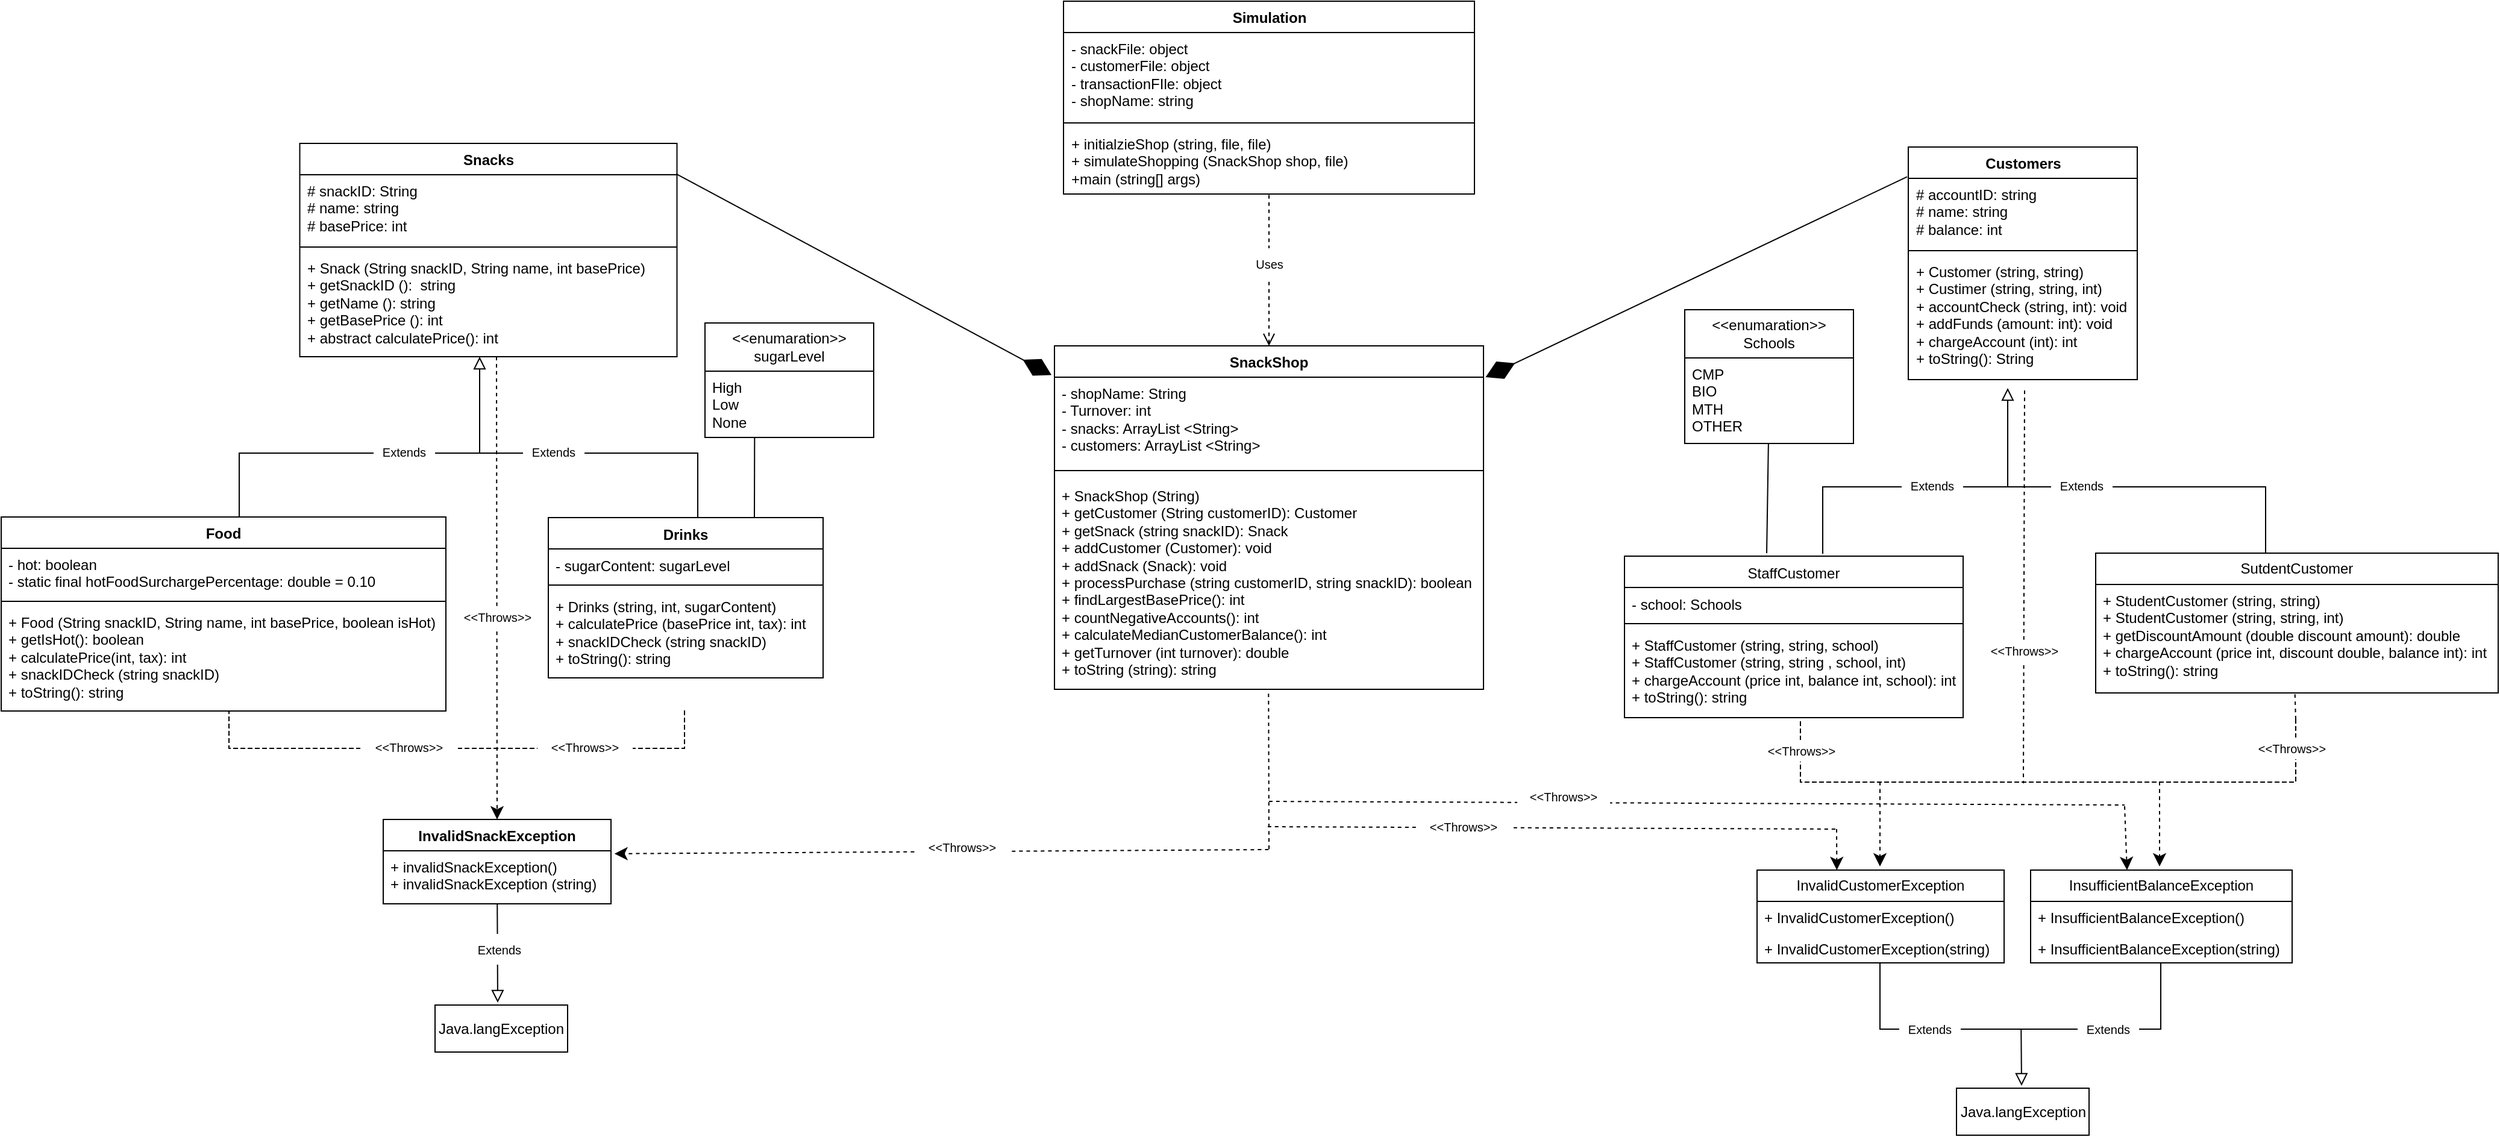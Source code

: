 <mxfile version="24.2.5" type="github">
  <diagram name="Page-1" id="tVBM0BkGy3Blwydw3Kbp">
    <mxGraphModel dx="2538" dy="744" grid="0" gridSize="10" guides="1" tooltips="1" connect="1" arrows="1" fold="1" page="0" pageScale="1" pageWidth="850" pageHeight="1100" math="0" shadow="0">
      <root>
        <mxCell id="0" />
        <mxCell id="1" parent="0" />
        <mxCell id="iGVqIpidSkLBgFhA71UM-49" value="SnackShop" style="swimlane;fontStyle=1;align=center;verticalAlign=top;childLayout=stackLayout;horizontal=1;startSize=26;horizontalStack=0;resizeParent=1;resizeParentMax=0;resizeLast=0;collapsible=1;marginBottom=0;whiteSpace=wrap;html=1;" parent="1" vertex="1">
          <mxGeometry x="758" y="835" width="356" height="285" as="geometry" />
        </mxCell>
        <mxCell id="iGVqIpidSkLBgFhA71UM-50" value="- shopName: String&lt;div&gt;- Turnover: int&lt;/div&gt;&lt;div&gt;- snacks: ArrayList&amp;nbsp;&amp;lt;String&amp;gt;&lt;/div&gt;&lt;div&gt;- customers: ArrayList &amp;lt;String&amp;gt;&lt;/div&gt;" style="text;strokeColor=none;fillColor=none;align=left;verticalAlign=top;spacingLeft=4;spacingRight=4;overflow=hidden;rotatable=0;points=[[0,0.5],[1,0.5]];portConstraint=eastwest;whiteSpace=wrap;html=1;" parent="iGVqIpidSkLBgFhA71UM-49" vertex="1">
          <mxGeometry y="26" width="356" height="70" as="geometry" />
        </mxCell>
        <mxCell id="iGVqIpidSkLBgFhA71UM-51" value="" style="line;strokeWidth=1;fillColor=none;align=left;verticalAlign=middle;spacingTop=-1;spacingLeft=3;spacingRight=3;rotatable=0;labelPosition=right;points=[];portConstraint=eastwest;strokeColor=inherit;" parent="iGVqIpidSkLBgFhA71UM-49" vertex="1">
          <mxGeometry y="96" width="356" height="15" as="geometry" />
        </mxCell>
        <mxCell id="iGVqIpidSkLBgFhA71UM-52" value="+ SnackShop (String)&lt;div&gt;+ getCustomer (String customerID): Customer&lt;/div&gt;&lt;div&gt;+ getSnack (string snackID): Snack&lt;br&gt;&lt;div&gt;+ addCustomer (Customer): void&lt;br&gt;+ addSnack (Snack): void&lt;/div&gt;&lt;div&gt;+ processPurchase (string customerID, string snackID): boolean&lt;/div&gt;&lt;div&gt;+ findLargestBasePrice(): int&lt;/div&gt;&lt;div&gt;+ countNegativeAccounts(): int&lt;/div&gt;&lt;div&gt;+ calculateMedianCustomerBalance(): int&lt;/div&gt;&lt;div&gt;+ getTurnover (int turnover): double&lt;/div&gt;&lt;div&gt;+ toString (string): string&lt;/div&gt;&lt;/div&gt;" style="text;strokeColor=none;fillColor=none;align=left;verticalAlign=top;spacingLeft=4;spacingRight=4;overflow=hidden;rotatable=0;points=[[0,0.5],[1,0.5]];portConstraint=eastwest;whiteSpace=wrap;html=1;" parent="iGVqIpidSkLBgFhA71UM-49" vertex="1">
          <mxGeometry y="111" width="356" height="174" as="geometry" />
        </mxCell>
        <mxCell id="iGVqIpidSkLBgFhA71UM-139" value="" style="group" parent="1" vertex="1" connectable="0">
          <mxGeometry x="72" y="667" width="536" height="754" as="geometry" />
        </mxCell>
        <mxCell id="iGVqIpidSkLBgFhA71UM-9" value="Snacks" style="swimlane;fontStyle=1;align=center;verticalAlign=top;childLayout=stackLayout;horizontal=1;startSize=26;horizontalStack=0;resizeParent=1;resizeParentMax=0;resizeLast=0;collapsible=1;marginBottom=0;whiteSpace=wrap;html=1;" parent="iGVqIpidSkLBgFhA71UM-139" vertex="1">
          <mxGeometry x="59.75" width="313" height="177" as="geometry" />
        </mxCell>
        <mxCell id="iGVqIpidSkLBgFhA71UM-10" value="# snackID: String&lt;div&gt;# name: string&lt;/div&gt;&lt;div&gt;# basePrice: int&lt;/div&gt;" style="text;strokeColor=none;fillColor=none;align=left;verticalAlign=top;spacingLeft=4;spacingRight=4;overflow=hidden;rotatable=0;points=[[0,0.5],[1,0.5]];portConstraint=eastwest;whiteSpace=wrap;html=1;" parent="iGVqIpidSkLBgFhA71UM-9" vertex="1">
          <mxGeometry y="26" width="313" height="56" as="geometry" />
        </mxCell>
        <mxCell id="iGVqIpidSkLBgFhA71UM-11" value="" style="line;strokeWidth=1;fillColor=none;align=left;verticalAlign=middle;spacingTop=-1;spacingLeft=3;spacingRight=3;rotatable=0;labelPosition=right;points=[];portConstraint=eastwest;strokeColor=inherit;" parent="iGVqIpidSkLBgFhA71UM-9" vertex="1">
          <mxGeometry y="82" width="313" height="8" as="geometry" />
        </mxCell>
        <mxCell id="iGVqIpidSkLBgFhA71UM-12" value="+ Snack (String snackID, String name, int basePrice)&lt;div&gt;+ getSnackID ():&amp;nbsp; string&lt;/div&gt;&lt;div&gt;+ getName (): string&lt;/div&gt;&lt;div&gt;+ getBasePrice (): int&lt;br&gt;&lt;div&gt;+ abstract calculatePrice(): int&lt;/div&gt;&lt;/div&gt;" style="text;strokeColor=none;fillColor=none;align=left;verticalAlign=top;spacingLeft=4;spacingRight=4;overflow=hidden;rotatable=0;points=[[0,0.5],[1,0.5]];portConstraint=eastwest;whiteSpace=wrap;html=1;" parent="iGVqIpidSkLBgFhA71UM-9" vertex="1">
          <mxGeometry y="90" width="313" height="87" as="geometry" />
        </mxCell>
        <mxCell id="iGVqIpidSkLBgFhA71UM-17" value="Drinks" style="swimlane;fontStyle=1;align=center;verticalAlign=top;childLayout=stackLayout;horizontal=1;startSize=26;horizontalStack=0;resizeParent=1;resizeParentMax=0;resizeLast=0;collapsible=1;marginBottom=0;whiteSpace=wrap;html=1;spacingBottom=-2;" parent="iGVqIpidSkLBgFhA71UM-139" vertex="1">
          <mxGeometry x="266" y="310.5" width="228" height="133" as="geometry" />
        </mxCell>
        <mxCell id="iGVqIpidSkLBgFhA71UM-18" value="- sugarContent: sugarLevel" style="text;strokeColor=none;fillColor=none;align=left;verticalAlign=top;spacingLeft=4;spacingRight=4;overflow=hidden;rotatable=0;points=[[0,0.5],[1,0.5]];portConstraint=eastwest;whiteSpace=wrap;html=1;" parent="iGVqIpidSkLBgFhA71UM-17" vertex="1">
          <mxGeometry y="26" width="228" height="26" as="geometry" />
        </mxCell>
        <mxCell id="iGVqIpidSkLBgFhA71UM-19" value="" style="line;strokeWidth=1;fillColor=none;align=left;verticalAlign=middle;spacingTop=-1;spacingLeft=3;spacingRight=3;rotatable=0;labelPosition=right;points=[];portConstraint=eastwest;strokeColor=inherit;" parent="iGVqIpidSkLBgFhA71UM-17" vertex="1">
          <mxGeometry y="52" width="228" height="8" as="geometry" />
        </mxCell>
        <mxCell id="iGVqIpidSkLBgFhA71UM-20" value="+ Drinks (string, int, sugarContent)&lt;div&gt;&lt;span style=&quot;background-color: initial;&quot;&gt;+&amp;nbsp;&lt;/span&gt;&lt;span style=&quot;background-color: initial;&quot;&gt;calculatePrice (basePrice&amp;nbsp;&lt;/span&gt;&lt;span style=&quot;background-color: initial;&quot;&gt;int&lt;/span&gt;&lt;span style=&quot;background-color: initial;&quot;&gt;, tax): int&lt;/span&gt;&lt;br&gt;&lt;/div&gt;&lt;div&gt;&lt;div&gt;+ snackIDCheck (string snackID)&lt;/div&gt;&lt;div&gt;+ toString(): string&lt;/div&gt;&lt;/div&gt;" style="text;strokeColor=none;fillColor=none;align=left;verticalAlign=top;spacingLeft=4;spacingRight=4;overflow=hidden;rotatable=0;points=[[0,0.5],[1,0.5]];portConstraint=eastwest;whiteSpace=wrap;html=1;spacingBottom=0;spacingTop=0;" parent="iGVqIpidSkLBgFhA71UM-17" vertex="1">
          <mxGeometry y="60" width="228" height="73" as="geometry" />
        </mxCell>
        <mxCell id="iGVqIpidSkLBgFhA71UM-69" value="" style="shape=partialRectangle;whiteSpace=wrap;html=1;bottom=1;right=1;left=1;top=0;fillColor=none;routingCenterX=-0.5;rotation=-180;" parent="iGVqIpidSkLBgFhA71UM-139" vertex="1">
          <mxGeometry x="9.5" y="257" width="380.5" height="53" as="geometry" />
        </mxCell>
        <mxCell id="iGVqIpidSkLBgFhA71UM-70" value="" style="endArrow=block;html=1;rounded=0;fontSize=12;startSize=8;endSize=8;curved=1;endFill=0;exitX=0.5;exitY=1;exitDx=0;exitDy=0;entryX=0.5;entryY=1;entryDx=0;entryDy=0;" parent="iGVqIpidSkLBgFhA71UM-139" edge="1">
          <mxGeometry width="50" height="50" relative="1" as="geometry">
            <mxPoint x="209" y="257" as="sourcePoint" />
            <mxPoint x="209" y="177" as="targetPoint" />
          </mxGeometry>
        </mxCell>
        <mxCell id="iGVqIpidSkLBgFhA71UM-72" value="&lt;font style=&quot;font-size: 10px;&quot;&gt;Extends&lt;/font&gt;" style="text;html=1;align=center;verticalAlign=middle;whiteSpace=wrap;rounded=0;fontSize=10;fillColor=default;" parent="iGVqIpidSkLBgFhA71UM-139" vertex="1">
          <mxGeometry x="245" y="243" width="51" height="25.5" as="geometry" />
        </mxCell>
        <mxCell id="iGVqIpidSkLBgFhA71UM-74" value="&lt;font style=&quot;font-size: 10px;&quot;&gt;Extends&lt;/font&gt;" style="text;html=1;align=center;verticalAlign=middle;whiteSpace=wrap;rounded=0;fontSize=10;fillColor=default;" parent="iGVqIpidSkLBgFhA71UM-139" vertex="1">
          <mxGeometry x="121" y="243" width="51" height="25.5" as="geometry" />
        </mxCell>
        <mxCell id="iGVqIpidSkLBgFhA71UM-76" value="InvalidSnackException" style="swimlane;fontStyle=1;align=center;verticalAlign=top;childLayout=stackLayout;horizontal=1;startSize=26;horizontalStack=0;resizeParent=1;resizeParentMax=0;resizeLast=0;collapsible=1;marginBottom=0;whiteSpace=wrap;html=1;" parent="iGVqIpidSkLBgFhA71UM-139" vertex="1">
          <mxGeometry x="129" y="561" width="189" height="70" as="geometry" />
        </mxCell>
        <mxCell id="iGVqIpidSkLBgFhA71UM-77" value="+ invalidSnackException()&lt;div&gt;+&amp;nbsp;&lt;span style=&quot;background-color: initial;&quot;&gt;invalidSnackException (string)&lt;/span&gt;&lt;/div&gt;" style="text;strokeColor=none;fillColor=none;align=left;verticalAlign=top;spacingLeft=4;spacingRight=4;overflow=hidden;rotatable=0;points=[[0,0.5],[1,0.5]];portConstraint=eastwest;whiteSpace=wrap;html=1;" parent="iGVqIpidSkLBgFhA71UM-76" vertex="1">
          <mxGeometry y="26" width="189" height="44" as="geometry" />
        </mxCell>
        <mxCell id="iGVqIpidSkLBgFhA71UM-84" value="" style="shape=partialRectangle;whiteSpace=wrap;html=1;bottom=1;right=1;left=1;top=0;fillColor=none;routingCenterX=-0.5;rotation=0;dashed=1;" parent="iGVqIpidSkLBgFhA71UM-139" vertex="1">
          <mxGeometry x="1" y="471" width="378" height="31" as="geometry" />
        </mxCell>
        <mxCell id="iGVqIpidSkLBgFhA71UM-87" value="" style="endArrow=classic;html=1;rounded=0;fontSize=12;startSize=8;endSize=8;curved=1;dashed=1;entryX=0.5;entryY=0;entryDx=0;entryDy=0;" parent="iGVqIpidSkLBgFhA71UM-139" target="iGVqIpidSkLBgFhA71UM-76" edge="1">
          <mxGeometry width="50" height="50" relative="1" as="geometry">
            <mxPoint x="223" y="177" as="sourcePoint" />
            <mxPoint x="223" y="401" as="targetPoint" />
          </mxGeometry>
        </mxCell>
        <mxCell id="iGVqIpidSkLBgFhA71UM-88" value="&amp;lt;&amp;lt;Throws&amp;gt;&amp;gt;" style="text;html=1;align=center;verticalAlign=middle;whiteSpace=wrap;rounded=0;fontSize=10;fillColor=default;" parent="iGVqIpidSkLBgFhA71UM-139" vertex="1">
          <mxGeometry x="194" y="384" width="60" height="18" as="geometry" />
        </mxCell>
        <mxCell id="iGVqIpidSkLBgFhA71UM-89" value="&amp;lt;&amp;lt;Throws&amp;gt;&amp;gt;" style="text;html=1;align=center;verticalAlign=middle;whiteSpace=wrap;rounded=0;fontSize=10;fillColor=default;strokeWidth=11;" parent="iGVqIpidSkLBgFhA71UM-139" vertex="1">
          <mxGeometry x="110" y="492" width="81" height="18" as="geometry" />
        </mxCell>
        <mxCell id="iGVqIpidSkLBgFhA71UM-90" value="&amp;lt;&amp;lt;Throws&amp;gt;&amp;gt;" style="text;html=1;align=center;verticalAlign=middle;whiteSpace=wrap;rounded=0;fontSize=10;fillColor=default;strokeWidth=11;" parent="iGVqIpidSkLBgFhA71UM-139" vertex="1">
          <mxGeometry x="257" y="492" width="79" height="18" as="geometry" />
        </mxCell>
        <mxCell id="iGVqIpidSkLBgFhA71UM-91" value="" style="endArrow=block;html=1;rounded=0;fontSize=12;startSize=8;endSize=8;curved=1;endFill=0;" parent="iGVqIpidSkLBgFhA71UM-139" edge="1">
          <mxGeometry width="50" height="50" relative="1" as="geometry">
            <mxPoint x="223.63" y="631" as="sourcePoint" />
            <mxPoint x="224" y="713" as="targetPoint" />
          </mxGeometry>
        </mxCell>
        <mxCell id="iGVqIpidSkLBgFhA71UM-94" value="Java.langException" style="html=1;whiteSpace=wrap;" parent="iGVqIpidSkLBgFhA71UM-139" vertex="1">
          <mxGeometry x="172" y="715" width="110" height="39" as="geometry" />
        </mxCell>
        <mxCell id="iGVqIpidSkLBgFhA71UM-132" value="&lt;font style=&quot;font-size: 10px;&quot;&gt;Extends&lt;/font&gt;" style="text;html=1;align=center;verticalAlign=middle;whiteSpace=wrap;rounded=0;fontSize=10;fillColor=default;" parent="iGVqIpidSkLBgFhA71UM-139" vertex="1">
          <mxGeometry x="199.5" y="656" width="51" height="25.5" as="geometry" />
        </mxCell>
        <mxCell id="iGVqIpidSkLBgFhA71UM-63" value="&amp;lt;&amp;lt;enumaration&amp;gt;&amp;gt;&lt;div&gt;sugarLevel&lt;/div&gt;" style="swimlane;fontStyle=0;childLayout=stackLayout;horizontal=1;startSize=40;fillColor=none;horizontalStack=0;resizeParent=1;resizeParentMax=0;resizeLast=0;collapsible=1;marginBottom=0;whiteSpace=wrap;html=1;" parent="iGVqIpidSkLBgFhA71UM-139" vertex="1">
          <mxGeometry x="396" y="149" width="140" height="95" as="geometry" />
        </mxCell>
        <mxCell id="iGVqIpidSkLBgFhA71UM-64" value="High&lt;div&gt;Low&lt;/div&gt;&lt;div&gt;None&lt;/div&gt;" style="text;strokeColor=none;fillColor=none;align=left;verticalAlign=top;spacingLeft=4;spacingRight=4;overflow=hidden;rotatable=0;points=[[0,0.5],[1,0.5]];portConstraint=eastwest;whiteSpace=wrap;html=1;" parent="iGVqIpidSkLBgFhA71UM-63" vertex="1">
          <mxGeometry y="40" width="140" height="55" as="geometry" />
        </mxCell>
        <mxCell id="iGVqIpidSkLBgFhA71UM-67" value="" style="endArrow=none;html=1;rounded=0;fontSize=12;startSize=8;endSize=8;curved=0;exitX=0.294;exitY=1.004;exitDx=0;exitDy=0;exitPerimeter=0;entryX=0.75;entryY=0;entryDx=0;entryDy=0;" parent="iGVqIpidSkLBgFhA71UM-139" source="iGVqIpidSkLBgFhA71UM-64" edge="1" target="iGVqIpidSkLBgFhA71UM-17">
          <mxGeometry width="50" height="50" relative="1" as="geometry">
            <mxPoint x="413" y="259" as="sourcePoint" />
            <mxPoint x="438" y="307" as="targetPoint" />
            <Array as="points" />
          </mxGeometry>
        </mxCell>
        <mxCell id="iGVqIpidSkLBgFhA71UM-13" value="Food" style="swimlane;fontStyle=1;align=center;verticalAlign=top;childLayout=stackLayout;horizontal=1;startSize=26;horizontalStack=0;resizeParent=1;resizeParentMax=0;resizeLast=0;collapsible=1;marginBottom=0;whiteSpace=wrap;html=1;" parent="iGVqIpidSkLBgFhA71UM-139" vertex="1">
          <mxGeometry x="-188" y="310" width="369" height="161" as="geometry" />
        </mxCell>
        <mxCell id="iGVqIpidSkLBgFhA71UM-14" value="- hot: boolean&lt;br&gt;-&amp;nbsp;&lt;span style=&quot;background-color: initial;&quot;&gt;static final hotFoodSurchargePercentage: double = 0.10&lt;/span&gt;" style="text;strokeColor=none;fillColor=none;align=left;verticalAlign=top;spacingLeft=4;spacingRight=4;overflow=hidden;rotatable=0;points=[[0,0.5],[1,0.5]];portConstraint=eastwest;whiteSpace=wrap;html=1;" parent="iGVqIpidSkLBgFhA71UM-13" vertex="1">
          <mxGeometry y="26" width="369" height="40" as="geometry" />
        </mxCell>
        <mxCell id="iGVqIpidSkLBgFhA71UM-15" value="" style="line;strokeWidth=1;fillColor=none;align=left;verticalAlign=middle;spacingTop=-1;spacingLeft=3;spacingRight=3;rotatable=0;labelPosition=right;points=[];portConstraint=eastwest;strokeColor=inherit;" parent="iGVqIpidSkLBgFhA71UM-13" vertex="1">
          <mxGeometry y="66" width="369" height="8" as="geometry" />
        </mxCell>
        <mxCell id="iGVqIpidSkLBgFhA71UM-16" value="+ Food (String snackID, String name, int basePrice, boolean isHot)&lt;div&gt;&lt;div&gt;&lt;span style=&quot;background-color: initial;&quot;&gt;+ getIsHot(): boolean&lt;/span&gt;&lt;/div&gt;&lt;div&gt;&lt;span style=&quot;background-color: initial;&quot;&gt;+ calculatePrice(int, tax): int&lt;/span&gt;&lt;br&gt;&lt;/div&gt;&lt;/div&gt;&lt;div&gt;+ snackIDCheck (string snackID)&lt;/div&gt;&lt;div&gt;+ toString(): string&lt;/div&gt;" style="text;strokeColor=none;fillColor=none;align=left;verticalAlign=top;spacingLeft=4;spacingRight=4;overflow=hidden;rotatable=0;points=[[0,0.5],[1,0.5]];portConstraint=eastwest;whiteSpace=wrap;html=1;spacing=2;" parent="iGVqIpidSkLBgFhA71UM-13" vertex="1">
          <mxGeometry y="74" width="369" height="87" as="geometry" />
        </mxCell>
        <mxCell id="iGVqIpidSkLBgFhA71UM-21" style="edgeStyle=none;curved=1;rounded=0;orthogonalLoop=1;jettySize=auto;html=1;exitX=0.75;exitY=0;exitDx=0;exitDy=0;fontSize=12;startSize=8;endSize=8;" parent="iGVqIpidSkLBgFhA71UM-139" source="iGVqIpidSkLBgFhA71UM-13" target="iGVqIpidSkLBgFhA71UM-13" edge="1">
          <mxGeometry relative="1" as="geometry" />
        </mxCell>
        <mxCell id="iGVqIpidSkLBgFhA71UM-138" value="" style="group" parent="1" vertex="1" connectable="0">
          <mxGeometry x="1279" y="663" width="677" height="827" as="geometry" />
        </mxCell>
        <mxCell id="iGVqIpidSkLBgFhA71UM-31" value="SutdentCustomer" style="swimlane;fontStyle=0;childLayout=stackLayout;horizontal=1;startSize=26;fillColor=none;horizontalStack=0;resizeParent=1;resizeParentMax=0;resizeLast=0;collapsible=1;marginBottom=0;whiteSpace=wrap;html=1;" parent="iGVqIpidSkLBgFhA71UM-138" vertex="1">
          <mxGeometry x="343" y="344" width="334" height="116" as="geometry" />
        </mxCell>
        <mxCell id="iGVqIpidSkLBgFhA71UM-32" value="+ StudentCustomer (string, string)&lt;div&gt;+ StudentCustomer (string, string, int)&lt;br&gt;&lt;/div&gt;&lt;div&gt;&lt;span style=&quot;background-color: initial;&quot;&gt;+ getDiscountAmount (double discount amount): double&lt;/span&gt;&lt;br&gt;&lt;/div&gt;&lt;div&gt;&lt;div&gt;+ chargeAccount (price int, discount double, balance int): int&lt;br&gt;&lt;/div&gt;&lt;/div&gt;&lt;div&gt;+ toString(): string&lt;/div&gt;" style="text;strokeColor=none;fillColor=none;align=left;verticalAlign=top;spacingLeft=4;spacingRight=4;overflow=hidden;rotatable=0;points=[[0,0.5],[1,0.5]];portConstraint=eastwest;whiteSpace=wrap;html=1;" parent="iGVqIpidSkLBgFhA71UM-31" vertex="1">
          <mxGeometry y="26" width="334" height="90" as="geometry" />
        </mxCell>
        <mxCell id="iGVqIpidSkLBgFhA71UM-33" value="&lt;span style=&quot;font-weight: 400;&quot;&gt;StaffCustomer&lt;/span&gt;" style="swimlane;fontStyle=1;align=center;verticalAlign=top;childLayout=stackLayout;horizontal=1;startSize=26;horizontalStack=0;resizeParent=1;resizeParentMax=0;resizeLast=0;collapsible=1;marginBottom=0;whiteSpace=wrap;html=1;" parent="iGVqIpidSkLBgFhA71UM-138" vertex="1">
          <mxGeometry x="-48" y="346.5" width="281" height="134" as="geometry" />
        </mxCell>
        <mxCell id="iGVqIpidSkLBgFhA71UM-34" value="- school: Schools" style="text;strokeColor=none;fillColor=none;align=left;verticalAlign=top;spacingLeft=4;spacingRight=4;overflow=hidden;rotatable=0;points=[[0,0.5],[1,0.5]];portConstraint=eastwest;whiteSpace=wrap;html=1;" parent="iGVqIpidSkLBgFhA71UM-33" vertex="1">
          <mxGeometry y="26" width="281" height="26" as="geometry" />
        </mxCell>
        <mxCell id="iGVqIpidSkLBgFhA71UM-35" value="" style="line;strokeWidth=1;fillColor=none;align=left;verticalAlign=middle;spacingTop=-1;spacingLeft=3;spacingRight=3;rotatable=0;labelPosition=right;points=[];portConstraint=eastwest;strokeColor=inherit;" parent="iGVqIpidSkLBgFhA71UM-33" vertex="1">
          <mxGeometry y="52" width="281" height="8" as="geometry" />
        </mxCell>
        <mxCell id="iGVqIpidSkLBgFhA71UM-36" value="+ StaffCustomer (string, string, school)&lt;div&gt;+ StaffCustomer (string, string , school, int)&lt;br&gt;&lt;div&gt;&lt;span style=&quot;background-color: initial;&quot;&gt;+ chargeAccount (price int, balance int, school): int&lt;/span&gt;&lt;br&gt;&lt;/div&gt;&lt;div&gt;&lt;span style=&quot;background-color: initial;&quot;&gt;+ toString(): string&lt;/span&gt;&lt;/div&gt;&lt;div&gt;&lt;br&gt;&lt;/div&gt;&lt;/div&gt;" style="text;strokeColor=none;fillColor=none;align=left;verticalAlign=top;spacingLeft=4;spacingRight=4;overflow=hidden;rotatable=0;points=[[0,0.5],[1,0.5]];portConstraint=eastwest;whiteSpace=wrap;html=1;" parent="iGVqIpidSkLBgFhA71UM-33" vertex="1">
          <mxGeometry y="60" width="281" height="74" as="geometry" />
        </mxCell>
        <mxCell id="iGVqIpidSkLBgFhA71UM-41" value="InvalidCustomerException" style="swimlane;fontStyle=0;childLayout=stackLayout;horizontal=1;startSize=26;fillColor=none;horizontalStack=0;resizeParent=1;resizeParentMax=0;resizeLast=0;collapsible=1;marginBottom=0;whiteSpace=wrap;html=1;" parent="iGVqIpidSkLBgFhA71UM-138" vertex="1">
          <mxGeometry x="62" y="607" width="205" height="77" as="geometry" />
        </mxCell>
        <mxCell id="iGVqIpidSkLBgFhA71UM-42" value="&lt;span style=&quot;text-align: center;&quot;&gt;+ InvalidCustomerException()&lt;/span&gt;" style="text;strokeColor=none;fillColor=none;align=left;verticalAlign=top;spacingLeft=4;spacingRight=4;overflow=hidden;rotatable=0;points=[[0,0.5],[1,0.5]];portConstraint=eastwest;whiteSpace=wrap;html=1;" parent="iGVqIpidSkLBgFhA71UM-41" vertex="1">
          <mxGeometry y="26" width="205" height="26" as="geometry" />
        </mxCell>
        <mxCell id="iGVqIpidSkLBgFhA71UM-43" value="&lt;span style=&quot;text-align: center;&quot;&gt;+ InvalidCustomerException(string)&lt;/span&gt;" style="text;strokeColor=none;fillColor=none;align=left;verticalAlign=top;spacingLeft=4;spacingRight=4;overflow=hidden;rotatable=0;points=[[0,0.5],[1,0.5]];portConstraint=eastwest;whiteSpace=wrap;html=1;" parent="iGVqIpidSkLBgFhA71UM-41" vertex="1">
          <mxGeometry y="52" width="205" height="25" as="geometry" />
        </mxCell>
        <mxCell id="iGVqIpidSkLBgFhA71UM-44" value="InsufficientBalanceException" style="swimlane;fontStyle=0;childLayout=stackLayout;horizontal=1;startSize=26;fillColor=none;horizontalStack=0;resizeParent=1;resizeParentMax=0;resizeLast=0;collapsible=1;marginBottom=0;whiteSpace=wrap;html=1;" parent="iGVqIpidSkLBgFhA71UM-138" vertex="1">
          <mxGeometry x="289" y="607" width="217" height="77" as="geometry" />
        </mxCell>
        <mxCell id="iGVqIpidSkLBgFhA71UM-45" value="&lt;span style=&quot;text-align: center;&quot;&gt;+&amp;nbsp;&lt;/span&gt;&lt;span style=&quot;text-align: center;&quot;&gt;InsufficientBalanceException()&lt;/span&gt;" style="text;strokeColor=none;fillColor=none;align=left;verticalAlign=top;spacingLeft=4;spacingRight=4;overflow=hidden;rotatable=0;points=[[0,0.5],[1,0.5]];portConstraint=eastwest;whiteSpace=wrap;html=1;" parent="iGVqIpidSkLBgFhA71UM-44" vertex="1">
          <mxGeometry y="26" width="217" height="26" as="geometry" />
        </mxCell>
        <mxCell id="iGVqIpidSkLBgFhA71UM-46" value="&lt;span style=&quot;text-align: center;&quot;&gt;+ InsufficientBalanceException(string)&lt;/span&gt;" style="text;strokeColor=none;fillColor=none;align=left;verticalAlign=top;spacingLeft=4;spacingRight=4;overflow=hidden;rotatable=0;points=[[0,0.5],[1,0.5]];portConstraint=eastwest;whiteSpace=wrap;html=1;" parent="iGVqIpidSkLBgFhA71UM-44" vertex="1">
          <mxGeometry y="52" width="217" height="25" as="geometry" />
        </mxCell>
        <mxCell id="iGVqIpidSkLBgFhA71UM-107" style="edgeStyle=none;curved=1;rounded=0;orthogonalLoop=1;jettySize=auto;html=1;exitX=0.75;exitY=0;exitDx=0;exitDy=0;fontSize=12;startSize=8;endSize=8;" parent="iGVqIpidSkLBgFhA71UM-138" edge="1">
          <mxGeometry relative="1" as="geometry">
            <mxPoint x="192.25" y="344" as="sourcePoint" />
            <mxPoint x="192.25" y="344" as="targetPoint" />
          </mxGeometry>
        </mxCell>
        <mxCell id="iGVqIpidSkLBgFhA71UM-111" value="" style="shape=partialRectangle;whiteSpace=wrap;html=1;bottom=1;right=1;left=1;top=0;fillColor=none;routingCenterX=-0.5;rotation=-180;" parent="iGVqIpidSkLBgFhA71UM-138" vertex="1">
          <mxGeometry x="116.5" y="289" width="367.5" height="55" as="geometry" />
        </mxCell>
        <mxCell id="iGVqIpidSkLBgFhA71UM-112" value="" style="endArrow=block;html=1;rounded=0;fontSize=12;startSize=8;endSize=8;curved=1;endFill=0;exitX=0.5;exitY=1;exitDx=0;exitDy=0;" parent="iGVqIpidSkLBgFhA71UM-138" edge="1">
          <mxGeometry width="50" height="50" relative="1" as="geometry">
            <mxPoint x="270" y="289" as="sourcePoint" />
            <mxPoint x="270" y="207" as="targetPoint" />
          </mxGeometry>
        </mxCell>
        <mxCell id="iGVqIpidSkLBgFhA71UM-113" value="&lt;font style=&quot;font-size: 10px;&quot;&gt;Extends&lt;/font&gt;" style="text;html=1;align=center;verticalAlign=middle;whiteSpace=wrap;rounded=0;fontSize=10;fillColor=default;" parent="iGVqIpidSkLBgFhA71UM-138" vertex="1">
          <mxGeometry x="306" y="275" width="51" height="25.5" as="geometry" />
        </mxCell>
        <mxCell id="iGVqIpidSkLBgFhA71UM-114" value="&lt;font style=&quot;font-size: 10px;&quot;&gt;Extends&lt;/font&gt;" style="text;html=1;align=center;verticalAlign=middle;whiteSpace=wrap;rounded=0;fontSize=10;fillColor=default;" parent="iGVqIpidSkLBgFhA71UM-138" vertex="1">
          <mxGeometry x="182" y="275" width="51" height="25.5" as="geometry" />
        </mxCell>
        <mxCell id="iGVqIpidSkLBgFhA71UM-117" value="" style="shape=partialRectangle;whiteSpace=wrap;html=1;bottom=1;right=1;left=1;top=0;fillColor=none;routingCenterX=-0.5;rotation=0;dashed=1;" parent="iGVqIpidSkLBgFhA71UM-138" vertex="1">
          <mxGeometry x="98" y="482" width="411" height="52" as="geometry" />
        </mxCell>
        <mxCell id="iGVqIpidSkLBgFhA71UM-118" value="" style="endArrow=none;html=1;rounded=0;fontSize=12;startSize=8;endSize=8;curved=1;dashed=1;endFill=0;" parent="iGVqIpidSkLBgFhA71UM-138" edge="1">
          <mxGeometry width="50" height="50" relative="1" as="geometry">
            <mxPoint x="284" y="209" as="sourcePoint" />
            <mxPoint x="283" y="535" as="targetPoint" />
          </mxGeometry>
        </mxCell>
        <mxCell id="iGVqIpidSkLBgFhA71UM-119" value="&amp;lt;&amp;lt;Throws&amp;gt;&amp;gt;" style="text;html=1;align=center;verticalAlign=middle;whiteSpace=wrap;rounded=0;fontSize=10;fillColor=default;" parent="iGVqIpidSkLBgFhA71UM-138" vertex="1">
          <mxGeometry x="254" y="416" width="60" height="18" as="geometry" />
        </mxCell>
        <mxCell id="iGVqIpidSkLBgFhA71UM-120" value="&amp;lt;&amp;lt;Throws&amp;gt;&amp;gt;" style="text;html=1;align=center;verticalAlign=middle;whiteSpace=wrap;rounded=0;fontSize=10;fillColor=default;" parent="iGVqIpidSkLBgFhA71UM-138" vertex="1">
          <mxGeometry x="69" y="499" width="60" height="18" as="geometry" />
        </mxCell>
        <mxCell id="iGVqIpidSkLBgFhA71UM-121" value="&amp;lt;&amp;lt;Throws&amp;gt;&amp;gt;" style="text;html=1;align=center;verticalAlign=middle;whiteSpace=wrap;rounded=0;fontSize=10;fillColor=default;" parent="iGVqIpidSkLBgFhA71UM-138" vertex="1">
          <mxGeometry x="476" y="497" width="60" height="18" as="geometry" />
        </mxCell>
        <mxCell id="iGVqIpidSkLBgFhA71UM-122" value="" style="endArrow=block;html=1;rounded=0;fontSize=12;startSize=8;endSize=8;curved=1;endFill=0;" parent="iGVqIpidSkLBgFhA71UM-138" edge="1">
          <mxGeometry width="50" height="50" relative="1" as="geometry">
            <mxPoint x="281.13" y="739" as="sourcePoint" />
            <mxPoint x="281.5" y="786" as="targetPoint" />
          </mxGeometry>
        </mxCell>
        <mxCell id="iGVqIpidSkLBgFhA71UM-123" value="Java.langException" style="html=1;whiteSpace=wrap;" parent="iGVqIpidSkLBgFhA71UM-138" vertex="1">
          <mxGeometry x="227.5" y="788" width="110" height="39" as="geometry" />
        </mxCell>
        <mxCell id="iGVqIpidSkLBgFhA71UM-126" value="&amp;lt;&amp;lt;enumaration&amp;gt;&amp;gt;&lt;div&gt;Schools&lt;/div&gt;" style="swimlane;fontStyle=0;childLayout=stackLayout;horizontal=1;startSize=40;fillColor=none;horizontalStack=0;resizeParent=1;resizeParentMax=0;resizeLast=0;collapsible=1;marginBottom=0;whiteSpace=wrap;html=1;" parent="iGVqIpidSkLBgFhA71UM-138" vertex="1">
          <mxGeometry x="2" y="142" width="140" height="111" as="geometry" />
        </mxCell>
        <mxCell id="iGVqIpidSkLBgFhA71UM-127" value="CMP&lt;div&gt;BIO&lt;br&gt;MTH&lt;br&gt;OTHER&lt;/div&gt;" style="text;strokeColor=none;fillColor=none;align=left;verticalAlign=top;spacingLeft=4;spacingRight=4;overflow=hidden;rotatable=0;points=[[0,0.5],[1,0.5]];portConstraint=eastwest;whiteSpace=wrap;html=1;" parent="iGVqIpidSkLBgFhA71UM-126" vertex="1">
          <mxGeometry y="40" width="140" height="71" as="geometry" />
        </mxCell>
        <mxCell id="iGVqIpidSkLBgFhA71UM-128" value="" style="endArrow=none;html=1;rounded=0;fontSize=12;startSize=8;endSize=8;curved=0;" parent="iGVqIpidSkLBgFhA71UM-138" source="iGVqIpidSkLBgFhA71UM-127" edge="1">
          <mxGeometry width="50" height="50" relative="1" as="geometry">
            <mxPoint x="70" y="293" as="sourcePoint" />
            <mxPoint x="70" y="344" as="targetPoint" />
            <Array as="points" />
          </mxGeometry>
        </mxCell>
        <mxCell id="iGVqIpidSkLBgFhA71UM-129" value="" style="endArrow=none;dashed=1;html=1;rounded=0;fontSize=12;startSize=8;endSize=8;curved=1;entryX=0.495;entryY=1.003;entryDx=0;entryDy=0;entryPerimeter=0;exitX=1;exitY=0;exitDx=0;exitDy=0;" parent="iGVqIpidSkLBgFhA71UM-138" source="iGVqIpidSkLBgFhA71UM-117" target="iGVqIpidSkLBgFhA71UM-32" edge="1">
          <mxGeometry width="50" height="50" relative="1" as="geometry">
            <mxPoint x="448" y="479" as="sourcePoint" />
            <mxPoint x="448" y="467" as="targetPoint" />
          </mxGeometry>
        </mxCell>
        <mxCell id="iGVqIpidSkLBgFhA71UM-130" value="" style="endArrow=classic;html=1;rounded=0;fontSize=12;startSize=8;endSize=8;curved=1;dashed=1;" parent="iGVqIpidSkLBgFhA71UM-138" edge="1">
          <mxGeometry width="50" height="50" relative="1" as="geometry">
            <mxPoint x="164" y="534" as="sourcePoint" />
            <mxPoint x="164" y="604" as="targetPoint" />
          </mxGeometry>
        </mxCell>
        <mxCell id="iGVqIpidSkLBgFhA71UM-131" value="" style="endArrow=classic;html=1;rounded=0;fontSize=12;startSize=8;endSize=8;curved=1;dashed=1;" parent="iGVqIpidSkLBgFhA71UM-138" edge="1">
          <mxGeometry width="50" height="50" relative="1" as="geometry">
            <mxPoint x="396" y="534" as="sourcePoint" />
            <mxPoint x="396" y="604" as="targetPoint" />
          </mxGeometry>
        </mxCell>
        <mxCell id="iGVqIpidSkLBgFhA71UM-134" value="" style="shape=partialRectangle;whiteSpace=wrap;html=1;bottom=1;right=1;left=1;top=0;fillColor=none;routingCenterX=-0.5;rotation=0;" parent="iGVqIpidSkLBgFhA71UM-138" vertex="1">
          <mxGeometry x="164" y="684" width="233" height="55" as="geometry" />
        </mxCell>
        <mxCell id="iGVqIpidSkLBgFhA71UM-136" value="&lt;font style=&quot;font-size: 10px;&quot;&gt;Extends&lt;/font&gt;" style="text;html=1;align=center;verticalAlign=middle;whiteSpace=wrap;rounded=0;fontSize=10;fillColor=default;" parent="iGVqIpidSkLBgFhA71UM-138" vertex="1">
          <mxGeometry x="180" y="726" width="51" height="25.5" as="geometry" />
        </mxCell>
        <mxCell id="iGVqIpidSkLBgFhA71UM-137" value="&lt;font style=&quot;font-size: 10px;&quot;&gt;Extends&lt;/font&gt;" style="text;html=1;align=center;verticalAlign=middle;whiteSpace=wrap;rounded=0;fontSize=10;fillColor=default;" parent="iGVqIpidSkLBgFhA71UM-138" vertex="1">
          <mxGeometry x="328" y="726" width="51" height="25.5" as="geometry" />
        </mxCell>
        <mxCell id="iGVqIpidSkLBgFhA71UM-27" value="Customers" style="swimlane;fontStyle=1;align=center;verticalAlign=top;childLayout=stackLayout;horizontal=1;startSize=26;horizontalStack=0;resizeParent=1;resizeParentMax=0;resizeLast=0;collapsible=1;marginBottom=0;whiteSpace=wrap;html=1;" parent="iGVqIpidSkLBgFhA71UM-138" vertex="1">
          <mxGeometry x="187.5" y="7" width="190" height="193" as="geometry" />
        </mxCell>
        <mxCell id="iGVqIpidSkLBgFhA71UM-28" value="# accountID: string&lt;div&gt;# name: string&lt;/div&gt;&lt;div&gt;# balance: int&lt;/div&gt;" style="text;strokeColor=none;fillColor=none;align=left;verticalAlign=top;spacingLeft=4;spacingRight=4;overflow=hidden;rotatable=0;points=[[0,0.5],[1,0.5]];portConstraint=eastwest;whiteSpace=wrap;html=1;" parent="iGVqIpidSkLBgFhA71UM-27" vertex="1">
          <mxGeometry y="26" width="190" height="56" as="geometry" />
        </mxCell>
        <mxCell id="iGVqIpidSkLBgFhA71UM-29" value="" style="line;strokeWidth=1;fillColor=none;align=left;verticalAlign=middle;spacingTop=-1;spacingLeft=3;spacingRight=3;rotatable=0;labelPosition=right;points=[];portConstraint=eastwest;strokeColor=inherit;" parent="iGVqIpidSkLBgFhA71UM-27" vertex="1">
          <mxGeometry y="82" width="190" height="8" as="geometry" />
        </mxCell>
        <mxCell id="iGVqIpidSkLBgFhA71UM-30" value="+ Customer (string, string)&lt;div&gt;+ Custimer (string, string, int)&lt;/div&gt;&lt;div&gt;+ accountCheck (string, int): void&lt;/div&gt;&lt;div&gt;+ addFunds (amount: int): void&lt;/div&gt;&lt;div&gt;+ chargeAccount (int): int&lt;/div&gt;&lt;div&gt;+ toString(): String&lt;/div&gt;" style="text;strokeColor=none;fillColor=none;align=left;verticalAlign=top;spacingLeft=4;spacingRight=4;overflow=hidden;rotatable=0;points=[[0,0.5],[1,0.5]];portConstraint=eastwest;whiteSpace=wrap;html=1;" parent="iGVqIpidSkLBgFhA71UM-27" vertex="1">
          <mxGeometry y="90" width="190" height="103" as="geometry" />
        </mxCell>
        <mxCell id="B_zst7LlLAPG26o4aVpZ-101" value="" style="endArrow=classic;html=1;rounded=0;fontSize=12;startSize=8;endSize=8;curved=1;dashed=1;" parent="iGVqIpidSkLBgFhA71UM-138" edge="1">
          <mxGeometry width="50" height="50" relative="1" as="geometry">
            <mxPoint x="128" y="573" as="sourcePoint" />
            <mxPoint x="128.2" y="607" as="targetPoint" />
          </mxGeometry>
        </mxCell>
        <mxCell id="B_zst7LlLAPG26o4aVpZ-104" value="" style="endArrow=classic;html=1;rounded=0;fontSize=12;startSize=8;endSize=8;curved=1;dashed=1;" parent="iGVqIpidSkLBgFhA71UM-138" edge="1">
          <mxGeometry width="50" height="50" relative="1" as="geometry">
            <mxPoint x="367" y="554" as="sourcePoint" />
            <mxPoint x="369" y="607" as="targetPoint" />
          </mxGeometry>
        </mxCell>
        <mxCell id="B_zst7LlLAPG26o4aVpZ-3" value="" style="endArrow=diamondThin;endFill=1;endSize=24;html=1;rounded=0;fontSize=12;curved=1;exitX=0.998;exitY=-0.013;exitDx=0;exitDy=0;exitPerimeter=0;entryX=-0.007;entryY=-0.026;entryDx=0;entryDy=0;entryPerimeter=0;" parent="1" source="iGVqIpidSkLBgFhA71UM-10" target="iGVqIpidSkLBgFhA71UM-50" edge="1">
          <mxGeometry width="160" relative="1" as="geometry">
            <mxPoint x="467" y="677" as="sourcePoint" />
            <mxPoint x="753" y="719" as="targetPoint" />
          </mxGeometry>
        </mxCell>
        <mxCell id="B_zst7LlLAPG26o4aVpZ-5" value="" style="endArrow=none;dashed=1;html=1;rounded=0;fontSize=12;startSize=8;endSize=8;curved=1;startArrow=open;startFill=0;exitX=0.5;exitY=0;exitDx=0;exitDy=0;" parent="1" source="iGVqIpidSkLBgFhA71UM-49" target="B_zst7LlLAPG26o4aVpZ-6" edge="1">
          <mxGeometry width="50" height="50" relative="1" as="geometry">
            <mxPoint x="954" y="697" as="sourcePoint" />
            <mxPoint x="936" y="995" as="targetPoint" />
            <Array as="points" />
          </mxGeometry>
        </mxCell>
        <mxCell id="B_zst7LlLAPG26o4aVpZ-6" value="Simulation" style="swimlane;fontStyle=1;align=center;verticalAlign=top;childLayout=stackLayout;horizontal=1;startSize=26;horizontalStack=0;resizeParent=1;resizeParentMax=0;resizeLast=0;collapsible=1;marginBottom=0;whiteSpace=wrap;html=1;" parent="1" vertex="1">
          <mxGeometry x="765.5" y="549" width="341" height="160" as="geometry" />
        </mxCell>
        <mxCell id="B_zst7LlLAPG26o4aVpZ-7" value="- snackFile: object&lt;div&gt;- customerFile: object&lt;/div&gt;&lt;div&gt;- transactionFIle: object&lt;br&gt;&lt;div&gt;- shopName: string&lt;/div&gt;&lt;/div&gt;&lt;div&gt;&lt;br&gt;&lt;/div&gt;" style="text;strokeColor=none;fillColor=none;align=left;verticalAlign=top;spacingLeft=4;spacingRight=4;overflow=hidden;rotatable=0;points=[[0,0.5],[1,0.5]];portConstraint=eastwest;whiteSpace=wrap;html=1;" parent="B_zst7LlLAPG26o4aVpZ-6" vertex="1">
          <mxGeometry y="26" width="341" height="71" as="geometry" />
        </mxCell>
        <mxCell id="B_zst7LlLAPG26o4aVpZ-8" value="" style="line;strokeWidth=1;fillColor=none;align=left;verticalAlign=middle;spacingTop=-1;spacingLeft=3;spacingRight=3;rotatable=0;labelPosition=right;points=[];portConstraint=eastwest;strokeColor=inherit;" parent="B_zst7LlLAPG26o4aVpZ-6" vertex="1">
          <mxGeometry y="97" width="341" height="8" as="geometry" />
        </mxCell>
        <mxCell id="B_zst7LlLAPG26o4aVpZ-9" value="+ initialzieShop (string, file, file&lt;span style=&quot;background-color: initial;&quot;&gt;)&lt;/span&gt;&lt;div&gt;&lt;div&gt;+ simulateShopping (SnackShop shop, file)&lt;/div&gt;&lt;/div&gt;&lt;div&gt;+main (string[] args)&lt;/div&gt;" style="text;strokeColor=none;fillColor=none;align=left;verticalAlign=top;spacingLeft=4;spacingRight=4;overflow=hidden;rotatable=0;points=[[0,0.5],[1,0.5]];portConstraint=eastwest;whiteSpace=wrap;html=1;" parent="B_zst7LlLAPG26o4aVpZ-6" vertex="1">
          <mxGeometry y="105" width="341" height="55" as="geometry" />
        </mxCell>
        <mxCell id="B_zst7LlLAPG26o4aVpZ-12" value="&lt;font style=&quot;font-size: 10px;&quot;&gt;Uses&lt;/font&gt;" style="text;html=1;align=center;verticalAlign=middle;whiteSpace=wrap;rounded=0;fontSize=10;fillColor=default;" parent="1" vertex="1">
          <mxGeometry x="911" y="754" width="51" height="25.5" as="geometry" />
        </mxCell>
        <mxCell id="B_zst7LlLAPG26o4aVpZ-4" value="" style="endArrow=diamondThin;endFill=1;endSize=24;html=1;rounded=0;fontSize=12;curved=1;exitX=-0.005;exitY=-0.024;exitDx=0;exitDy=0;exitPerimeter=0;entryX=1.005;entryY=0;entryDx=0;entryDy=0;entryPerimeter=0;" parent="1" source="iGVqIpidSkLBgFhA71UM-28" target="iGVqIpidSkLBgFhA71UM-50" edge="1">
          <mxGeometry width="160" relative="1" as="geometry">
            <mxPoint x="1498" y="676" as="sourcePoint" />
            <mxPoint x="1116" y="722" as="targetPoint" />
          </mxGeometry>
        </mxCell>
        <mxCell id="B_zst7LlLAPG26o4aVpZ-15" value="" style="endArrow=none;dashed=1;html=1;rounded=0;fontSize=12;startSize=8;endSize=8;curved=1;exitX=0.499;exitY=1.021;exitDx=0;exitDy=0;exitPerimeter=0;" parent="1" source="iGVqIpidSkLBgFhA71UM-52" edge="1">
          <mxGeometry width="50" height="50" relative="1" as="geometry">
            <mxPoint x="896" y="1207" as="sourcePoint" />
            <mxPoint x="936" y="1255" as="targetPoint" />
          </mxGeometry>
        </mxCell>
        <mxCell id="B_zst7LlLAPG26o4aVpZ-58" value="" style="endArrow=classic;html=1;rounded=0;fontSize=12;startSize=8;endSize=8;curved=1;dashed=1;entryX=1.015;entryY=0.055;entryDx=0;entryDy=0;entryPerimeter=0;" parent="1" target="iGVqIpidSkLBgFhA71UM-77" edge="1">
          <mxGeometry width="50" height="50" relative="1" as="geometry">
            <mxPoint x="935.6" y="1253" as="sourcePoint" />
            <mxPoint x="572" y="1253" as="targetPoint" />
          </mxGeometry>
        </mxCell>
        <mxCell id="B_zst7LlLAPG26o4aVpZ-97" value="&lt;span style=&quot;color: rgb(0, 0, 0); font-family: Helvetica; font-size: 10px; font-style: normal; font-variant-ligatures: normal; font-variant-caps: normal; font-weight: 400; letter-spacing: normal; orphans: 2; text-indent: 0px; text-transform: none; widows: 2; word-spacing: 0px; -webkit-text-stroke-width: 0px; white-space: normal; background-color: rgb(255, 255, 255); text-decoration-thickness: initial; text-decoration-style: initial; text-decoration-color: initial; float: none; display: inline !important;&quot;&gt;&amp;lt;&amp;lt;Throws&amp;gt;&amp;gt;&lt;/span&gt;" style="text;whiteSpace=wrap;html=1;fillColor=default;align=center;" parent="1" vertex="1">
          <mxGeometry x="643" y="1237" width="77" height="36" as="geometry" />
        </mxCell>
        <mxCell id="B_zst7LlLAPG26o4aVpZ-98" value="" style="endArrow=none;dashed=1;html=1;rounded=0;fontSize=12;startSize=8;endSize=8;curved=1;exitX=0.499;exitY=1.021;exitDx=0;exitDy=0;exitPerimeter=0;" parent="1" edge="1">
          <mxGeometry width="50" height="50" relative="1" as="geometry">
            <mxPoint x="936" y="1213" as="sourcePoint" />
            <mxPoint x="1646" y="1216" as="targetPoint" />
          </mxGeometry>
        </mxCell>
        <mxCell id="B_zst7LlLAPG26o4aVpZ-99" value="" style="endArrow=none;dashed=1;html=1;rounded=0;fontSize=12;startSize=8;endSize=8;curved=1;exitX=0.499;exitY=1.021;exitDx=0;exitDy=0;exitPerimeter=0;" parent="1" edge="1">
          <mxGeometry width="50" height="50" relative="1" as="geometry">
            <mxPoint x="935" y="1234" as="sourcePoint" />
            <mxPoint x="1407" y="1236" as="targetPoint" />
          </mxGeometry>
        </mxCell>
        <mxCell id="B_zst7LlLAPG26o4aVpZ-106" value="&lt;span style=&quot;color: rgb(0, 0, 0); font-family: Helvetica; font-size: 10px; font-style: normal; font-variant-ligatures: normal; font-variant-caps: normal; font-weight: 400; letter-spacing: normal; orphans: 2; text-indent: 0px; text-transform: none; widows: 2; word-spacing: 0px; -webkit-text-stroke-width: 0px; white-space: normal; background-color: rgb(255, 255, 255); text-decoration-thickness: initial; text-decoration-style: initial; text-decoration-color: initial; float: none; display: inline !important;&quot;&gt;&amp;lt;&amp;lt;Throws&amp;gt;&amp;gt;&lt;/span&gt;" style="text;whiteSpace=wrap;html=1;fillColor=default;align=center;" parent="1" vertex="1">
          <mxGeometry x="1059" y="1220" width="77" height="36" as="geometry" />
        </mxCell>
        <mxCell id="B_zst7LlLAPG26o4aVpZ-107" value="&lt;span style=&quot;color: rgb(0, 0, 0); font-family: Helvetica; font-size: 10px; font-style: normal; font-variant-ligatures: normal; font-variant-caps: normal; font-weight: 400; letter-spacing: normal; orphans: 2; text-indent: 0px; text-transform: none; widows: 2; word-spacing: 0px; -webkit-text-stroke-width: 0px; white-space: normal; background-color: rgb(255, 255, 255); text-decoration-thickness: initial; text-decoration-style: initial; text-decoration-color: initial; float: none; display: inline !important;&quot;&gt;&amp;lt;&amp;lt;Throws&amp;gt;&amp;gt;&lt;/span&gt;" style="text;whiteSpace=wrap;html=1;fillColor=default;align=center;" parent="1" vertex="1">
          <mxGeometry x="1142" y="1195" width="77" height="36" as="geometry" />
        </mxCell>
      </root>
    </mxGraphModel>
  </diagram>
</mxfile>
